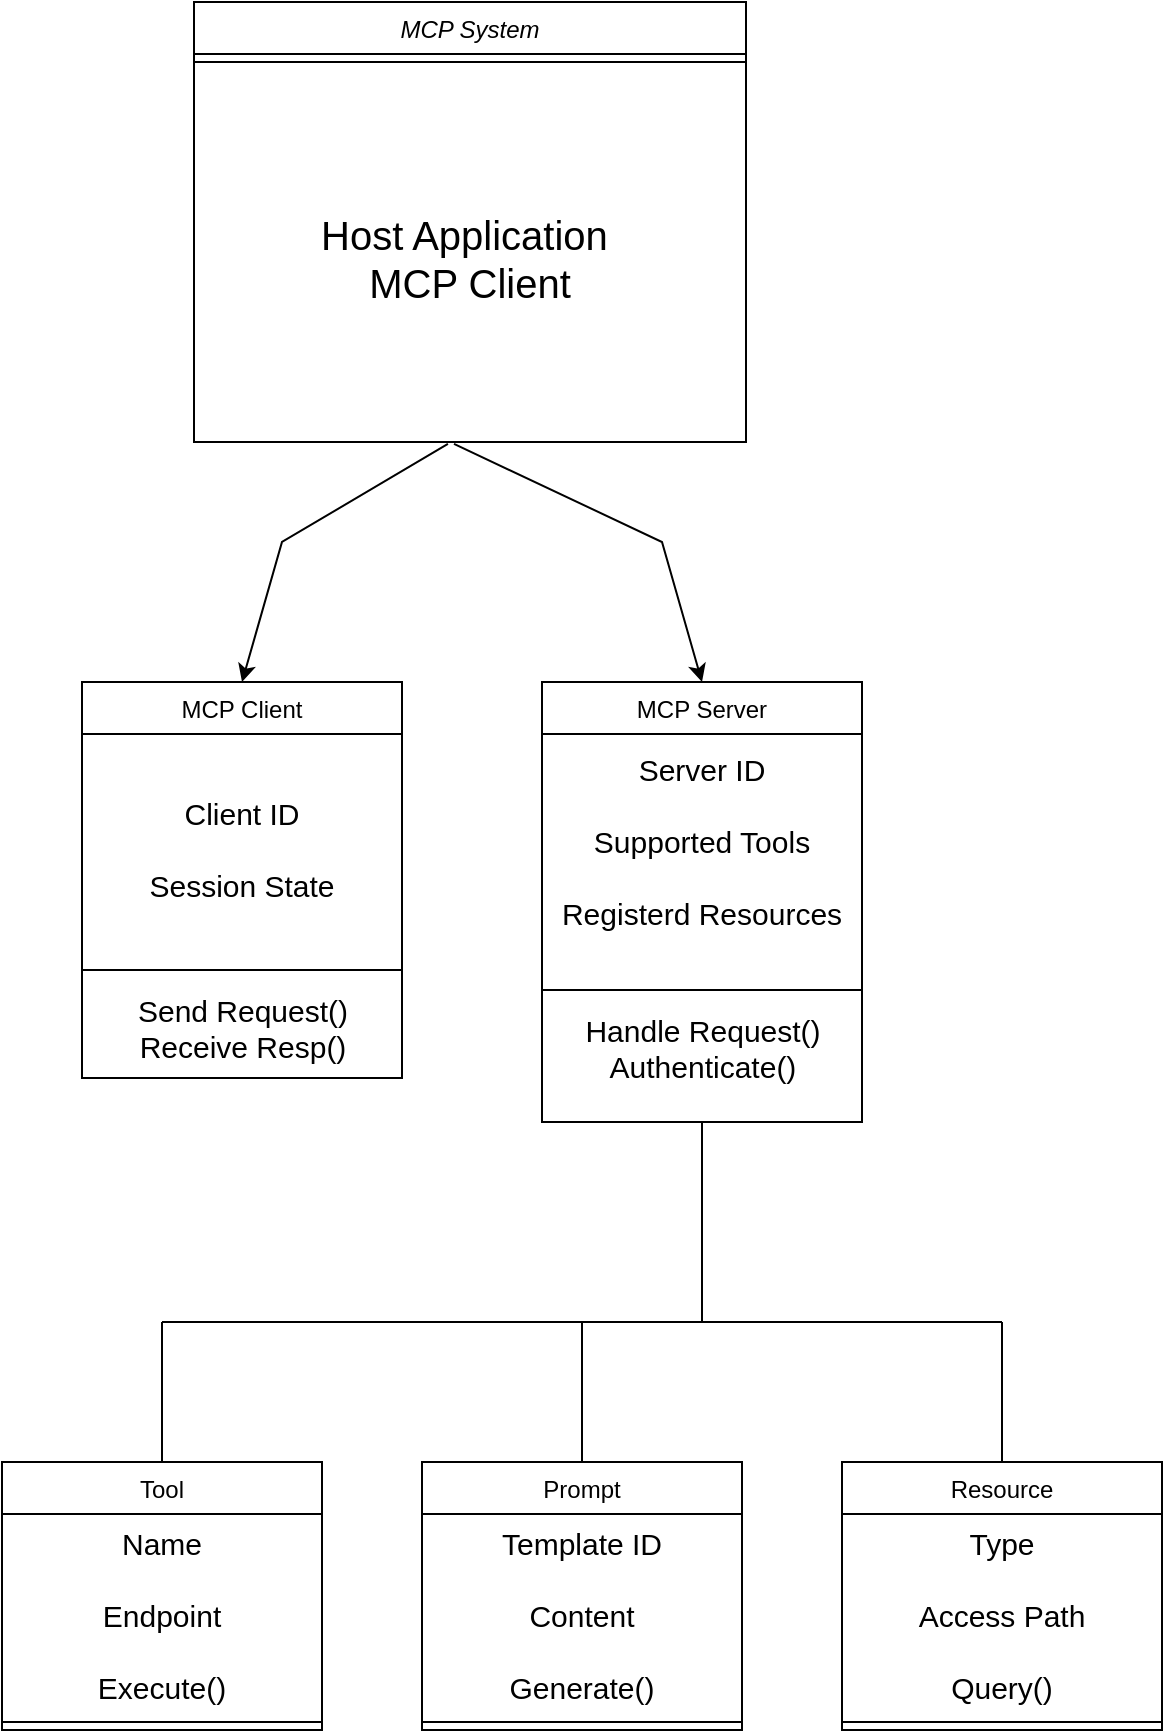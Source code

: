<mxfile version="26.2.12">
  <diagram id="C5RBs43oDa-KdzZeNtuy" name="Page-1">
    <mxGraphModel dx="1428" dy="777" grid="1" gridSize="10" guides="1" tooltips="1" connect="1" arrows="1" fold="1" page="1" pageScale="1" pageWidth="827" pageHeight="1169" math="0" shadow="0">
      <root>
        <mxCell id="WIyWlLk6GJQsqaUBKTNV-0" />
        <mxCell id="WIyWlLk6GJQsqaUBKTNV-1" parent="WIyWlLk6GJQsqaUBKTNV-0" />
        <mxCell id="zkfFHV4jXpPFQw0GAbJ--0" value="MCP System" style="swimlane;fontStyle=2;align=center;verticalAlign=top;childLayout=stackLayout;horizontal=1;startSize=26;horizontalStack=0;resizeParent=1;resizeLast=0;collapsible=1;marginBottom=0;rounded=0;shadow=0;strokeWidth=1;" parent="WIyWlLk6GJQsqaUBKTNV-1" vertex="1">
          <mxGeometry x="276" y="70" width="276" height="220" as="geometry">
            <mxRectangle x="220" y="120" width="160" height="26" as="alternateBounds" />
          </mxGeometry>
        </mxCell>
        <mxCell id="zkfFHV4jXpPFQw0GAbJ--4" value="" style="line;html=1;strokeWidth=1;align=left;verticalAlign=middle;spacingTop=-1;spacingLeft=3;spacingRight=3;rotatable=0;labelPosition=right;points=[];portConstraint=eastwest;" parent="zkfFHV4jXpPFQw0GAbJ--0" vertex="1">
          <mxGeometry y="26" width="276" height="8" as="geometry" />
        </mxCell>
        <mxCell id="zkfFHV4jXpPFQw0GAbJ--5" value="Host Application &#xa;MCP Client" style="text;align=center;verticalAlign=middle;spacingLeft=4;spacingRight=4;overflow=hidden;rotatable=0;points=[[0,0.5],[1,0.5]];portConstraint=eastwest;fontSize=20;" parent="zkfFHV4jXpPFQw0GAbJ--0" vertex="1">
          <mxGeometry y="34" width="276" height="186" as="geometry" />
        </mxCell>
        <mxCell id="zkfFHV4jXpPFQw0GAbJ--13" value="MCP Client" style="swimlane;fontStyle=0;align=center;verticalAlign=top;childLayout=stackLayout;horizontal=1;startSize=26;horizontalStack=0;resizeParent=1;resizeLast=0;collapsible=1;marginBottom=0;rounded=0;shadow=0;strokeWidth=1;" parent="WIyWlLk6GJQsqaUBKTNV-1" vertex="1">
          <mxGeometry x="220" y="410" width="160" height="198" as="geometry">
            <mxRectangle x="340" y="380" width="170" height="26" as="alternateBounds" />
          </mxGeometry>
        </mxCell>
        <mxCell id="zkfFHV4jXpPFQw0GAbJ--14" value="Client ID&#xa;&#xa;Session State" style="text;align=center;verticalAlign=middle;spacingLeft=4;spacingRight=4;overflow=hidden;rotatable=0;points=[[0,0.5],[1,0.5]];portConstraint=eastwest;fontSize=15;" parent="zkfFHV4jXpPFQw0GAbJ--13" vertex="1">
          <mxGeometry y="26" width="160" height="114" as="geometry" />
        </mxCell>
        <mxCell id="zkfFHV4jXpPFQw0GAbJ--15" value="" style="line;html=1;strokeWidth=1;align=left;verticalAlign=middle;spacingTop=-1;spacingLeft=3;spacingRight=3;rotatable=0;labelPosition=right;points=[];portConstraint=eastwest;" parent="zkfFHV4jXpPFQw0GAbJ--13" vertex="1">
          <mxGeometry y="140" width="160" height="8" as="geometry" />
        </mxCell>
        <mxCell id="wckAmGZhpSGhp0E0kfN6-9" value="&lt;font style=&quot;font-size: 15px;&quot;&gt;Send Request()&lt;/font&gt;&lt;div&gt;&lt;font style=&quot;font-size: 15px;&quot;&gt;Receive Resp()&lt;/font&gt;&lt;/div&gt;" style="text;html=1;align=center;verticalAlign=middle;resizable=0;points=[];autosize=1;strokeColor=none;fillColor=none;" parent="zkfFHV4jXpPFQw0GAbJ--13" vertex="1">
          <mxGeometry y="148" width="160" height="50" as="geometry" />
        </mxCell>
        <mxCell id="wckAmGZhpSGhp0E0kfN6-0" value="MCP Server" style="swimlane;fontStyle=0;align=center;verticalAlign=top;childLayout=stackLayout;horizontal=1;startSize=26;horizontalStack=0;resizeParent=1;resizeLast=0;collapsible=1;marginBottom=0;rounded=0;shadow=0;strokeWidth=1;" parent="WIyWlLk6GJQsqaUBKTNV-1" vertex="1">
          <mxGeometry x="450" y="410" width="160" height="220" as="geometry">
            <mxRectangle x="340" y="380" width="170" height="26" as="alternateBounds" />
          </mxGeometry>
        </mxCell>
        <mxCell id="wckAmGZhpSGhp0E0kfN6-1" value="Server ID&#xa;&#xa;Supported Tools&#xa;&#xa;Registerd Resources&#xa;" style="text;align=center;verticalAlign=middle;spacingLeft=4;spacingRight=4;overflow=hidden;rotatable=0;points=[[0,0.5],[1,0.5]];portConstraint=eastwest;fontSize=15;" parent="wckAmGZhpSGhp0E0kfN6-0" vertex="1">
          <mxGeometry y="26" width="160" height="124" as="geometry" />
        </mxCell>
        <mxCell id="wckAmGZhpSGhp0E0kfN6-2" value="" style="line;html=1;strokeWidth=1;align=left;verticalAlign=middle;spacingTop=-1;spacingLeft=3;spacingRight=3;rotatable=0;labelPosition=right;points=[];portConstraint=eastwest;" parent="wckAmGZhpSGhp0E0kfN6-0" vertex="1">
          <mxGeometry y="150" width="160" height="8" as="geometry" />
        </mxCell>
        <mxCell id="wckAmGZhpSGhp0E0kfN6-12" value="&lt;font style=&quot;font-size: 15px;&quot;&gt;Handle Request()&lt;/font&gt;&lt;div&gt;&lt;font style=&quot;font-size: 15px;&quot;&gt;Authenticate()&lt;/font&gt;&lt;/div&gt;" style="text;html=1;align=center;verticalAlign=middle;resizable=0;points=[];autosize=1;strokeColor=none;fillColor=none;" parent="wckAmGZhpSGhp0E0kfN6-0" vertex="1">
          <mxGeometry y="158" width="160" height="50" as="geometry" />
        </mxCell>
        <mxCell id="wckAmGZhpSGhp0E0kfN6-7" value="" style="endArrow=classic;html=1;rounded=0;exitX=0.46;exitY=1.005;exitDx=0;exitDy=0;exitPerimeter=0;entryX=0.5;entryY=0;entryDx=0;entryDy=0;" parent="WIyWlLk6GJQsqaUBKTNV-1" source="zkfFHV4jXpPFQw0GAbJ--5" target="zkfFHV4jXpPFQw0GAbJ--13" edge="1">
          <mxGeometry width="50" height="50" relative="1" as="geometry">
            <mxPoint x="410" y="440" as="sourcePoint" />
            <mxPoint x="460" y="390" as="targetPoint" />
            <Array as="points">
              <mxPoint x="320" y="340" />
            </Array>
          </mxGeometry>
        </mxCell>
        <mxCell id="wckAmGZhpSGhp0E0kfN6-8" value="" style="endArrow=classic;html=1;rounded=0;exitX=0.471;exitY=1.005;exitDx=0;exitDy=0;exitPerimeter=0;entryX=0.5;entryY=0;entryDx=0;entryDy=0;" parent="WIyWlLk6GJQsqaUBKTNV-1" source="zkfFHV4jXpPFQw0GAbJ--5" target="wckAmGZhpSGhp0E0kfN6-0" edge="1">
          <mxGeometry width="50" height="50" relative="1" as="geometry">
            <mxPoint x="413" y="301" as="sourcePoint" />
            <mxPoint x="310" y="420" as="targetPoint" />
            <Array as="points">
              <mxPoint x="510" y="340" />
            </Array>
          </mxGeometry>
        </mxCell>
        <mxCell id="wckAmGZhpSGhp0E0kfN6-15" value="Resource" style="swimlane;fontStyle=0;align=center;verticalAlign=top;childLayout=stackLayout;horizontal=1;startSize=26;horizontalStack=0;resizeParent=1;resizeLast=0;collapsible=1;marginBottom=0;rounded=0;shadow=0;strokeWidth=1;" parent="WIyWlLk6GJQsqaUBKTNV-1" vertex="1">
          <mxGeometry x="600" y="800" width="160" height="134" as="geometry">
            <mxRectangle x="340" y="380" width="170" height="26" as="alternateBounds" />
          </mxGeometry>
        </mxCell>
        <mxCell id="wckAmGZhpSGhp0E0kfN6-16" value="Type&#xa;&#xa;Access Path&#xa;&#xa;Query()" style="text;align=center;verticalAlign=middle;spacingLeft=4;spacingRight=4;overflow=hidden;rotatable=0;points=[[0,0.5],[1,0.5]];portConstraint=eastwest;fontSize=15;" parent="wckAmGZhpSGhp0E0kfN6-15" vertex="1">
          <mxGeometry y="26" width="160" height="100" as="geometry" />
        </mxCell>
        <mxCell id="wckAmGZhpSGhp0E0kfN6-17" value="" style="line;html=1;strokeWidth=1;align=left;verticalAlign=middle;spacingTop=-1;spacingLeft=3;spacingRight=3;rotatable=0;labelPosition=right;points=[];portConstraint=eastwest;" parent="wckAmGZhpSGhp0E0kfN6-15" vertex="1">
          <mxGeometry y="126" width="160" height="8" as="geometry" />
        </mxCell>
        <mxCell id="wckAmGZhpSGhp0E0kfN6-19" value="Prompt" style="swimlane;fontStyle=0;align=center;verticalAlign=top;childLayout=stackLayout;horizontal=1;startSize=26;horizontalStack=0;resizeParent=1;resizeLast=0;collapsible=1;marginBottom=0;rounded=0;shadow=0;strokeWidth=1;" parent="WIyWlLk6GJQsqaUBKTNV-1" vertex="1">
          <mxGeometry x="390" y="800" width="160" height="134" as="geometry">
            <mxRectangle x="340" y="380" width="170" height="26" as="alternateBounds" />
          </mxGeometry>
        </mxCell>
        <mxCell id="wckAmGZhpSGhp0E0kfN6-20" value="Template ID&#xa;&#xa;Content&#xa;&#xa;Generate()" style="text;align=center;verticalAlign=middle;spacingLeft=4;spacingRight=4;overflow=hidden;rotatable=0;points=[[0,0.5],[1,0.5]];portConstraint=eastwest;fontSize=15;" parent="wckAmGZhpSGhp0E0kfN6-19" vertex="1">
          <mxGeometry y="26" width="160" height="100" as="geometry" />
        </mxCell>
        <mxCell id="wckAmGZhpSGhp0E0kfN6-21" value="" style="line;html=1;strokeWidth=1;align=left;verticalAlign=middle;spacingTop=-1;spacingLeft=3;spacingRight=3;rotatable=0;labelPosition=right;points=[];portConstraint=eastwest;" parent="wckAmGZhpSGhp0E0kfN6-19" vertex="1">
          <mxGeometry y="126" width="160" height="8" as="geometry" />
        </mxCell>
        <mxCell id="wckAmGZhpSGhp0E0kfN6-22" value="Tool" style="swimlane;fontStyle=0;align=center;verticalAlign=top;childLayout=stackLayout;horizontal=1;startSize=26;horizontalStack=0;resizeParent=1;resizeLast=0;collapsible=1;marginBottom=0;rounded=0;shadow=0;strokeWidth=1;" parent="WIyWlLk6GJQsqaUBKTNV-1" vertex="1">
          <mxGeometry x="180" y="800" width="160" height="134" as="geometry">
            <mxRectangle x="340" y="380" width="170" height="26" as="alternateBounds" />
          </mxGeometry>
        </mxCell>
        <mxCell id="wckAmGZhpSGhp0E0kfN6-23" value="Name&#xa;&#xa;Endpoint&#xa;&#xa;Execute()" style="text;align=center;verticalAlign=middle;spacingLeft=4;spacingRight=4;overflow=hidden;rotatable=0;points=[[0,0.5],[1,0.5]];portConstraint=eastwest;fontSize=15;" parent="wckAmGZhpSGhp0E0kfN6-22" vertex="1">
          <mxGeometry y="26" width="160" height="100" as="geometry" />
        </mxCell>
        <mxCell id="wckAmGZhpSGhp0E0kfN6-24" value="" style="line;html=1;strokeWidth=1;align=left;verticalAlign=middle;spacingTop=-1;spacingLeft=3;spacingRight=3;rotatable=0;labelPosition=right;points=[];portConstraint=eastwest;" parent="wckAmGZhpSGhp0E0kfN6-22" vertex="1">
          <mxGeometry y="126" width="160" height="8" as="geometry" />
        </mxCell>
        <mxCell id="wckAmGZhpSGhp0E0kfN6-25" value="" style="endArrow=none;html=1;rounded=0;" parent="WIyWlLk6GJQsqaUBKTNV-1" edge="1">
          <mxGeometry width="50" height="50" relative="1" as="geometry">
            <mxPoint x="260" y="730" as="sourcePoint" />
            <mxPoint x="680" y="730" as="targetPoint" />
          </mxGeometry>
        </mxCell>
        <mxCell id="wckAmGZhpSGhp0E0kfN6-26" value="" style="endArrow=none;html=1;rounded=0;exitX=0.5;exitY=0;exitDx=0;exitDy=0;" parent="WIyWlLk6GJQsqaUBKTNV-1" source="wckAmGZhpSGhp0E0kfN6-22" edge="1">
          <mxGeometry width="50" height="50" relative="1" as="geometry">
            <mxPoint x="690" y="790" as="sourcePoint" />
            <mxPoint x="260" y="730" as="targetPoint" />
          </mxGeometry>
        </mxCell>
        <mxCell id="wckAmGZhpSGhp0E0kfN6-27" value="" style="endArrow=none;html=1;rounded=0;exitX=0.5;exitY=0;exitDx=0;exitDy=0;" parent="WIyWlLk6GJQsqaUBKTNV-1" source="wckAmGZhpSGhp0E0kfN6-19" edge="1">
          <mxGeometry width="50" height="50" relative="1" as="geometry">
            <mxPoint x="690" y="790" as="sourcePoint" />
            <mxPoint x="470" y="730" as="targetPoint" />
          </mxGeometry>
        </mxCell>
        <mxCell id="wckAmGZhpSGhp0E0kfN6-28" value="" style="endArrow=none;html=1;rounded=0;entryX=0.5;entryY=1;entryDx=0;entryDy=0;" parent="WIyWlLk6GJQsqaUBKTNV-1" target="wckAmGZhpSGhp0E0kfN6-0" edge="1">
          <mxGeometry width="50" height="50" relative="1" as="geometry">
            <mxPoint x="530" y="730" as="sourcePoint" />
            <mxPoint x="480" y="530" as="targetPoint" />
          </mxGeometry>
        </mxCell>
        <mxCell id="wckAmGZhpSGhp0E0kfN6-29" value="" style="endArrow=none;html=1;rounded=0;exitX=0.5;exitY=0;exitDx=0;exitDy=0;" parent="WIyWlLk6GJQsqaUBKTNV-1" source="wckAmGZhpSGhp0E0kfN6-15" edge="1">
          <mxGeometry width="50" height="50" relative="1" as="geometry">
            <mxPoint x="430" y="580" as="sourcePoint" />
            <mxPoint x="680" y="730" as="targetPoint" />
          </mxGeometry>
        </mxCell>
      </root>
    </mxGraphModel>
  </diagram>
</mxfile>
